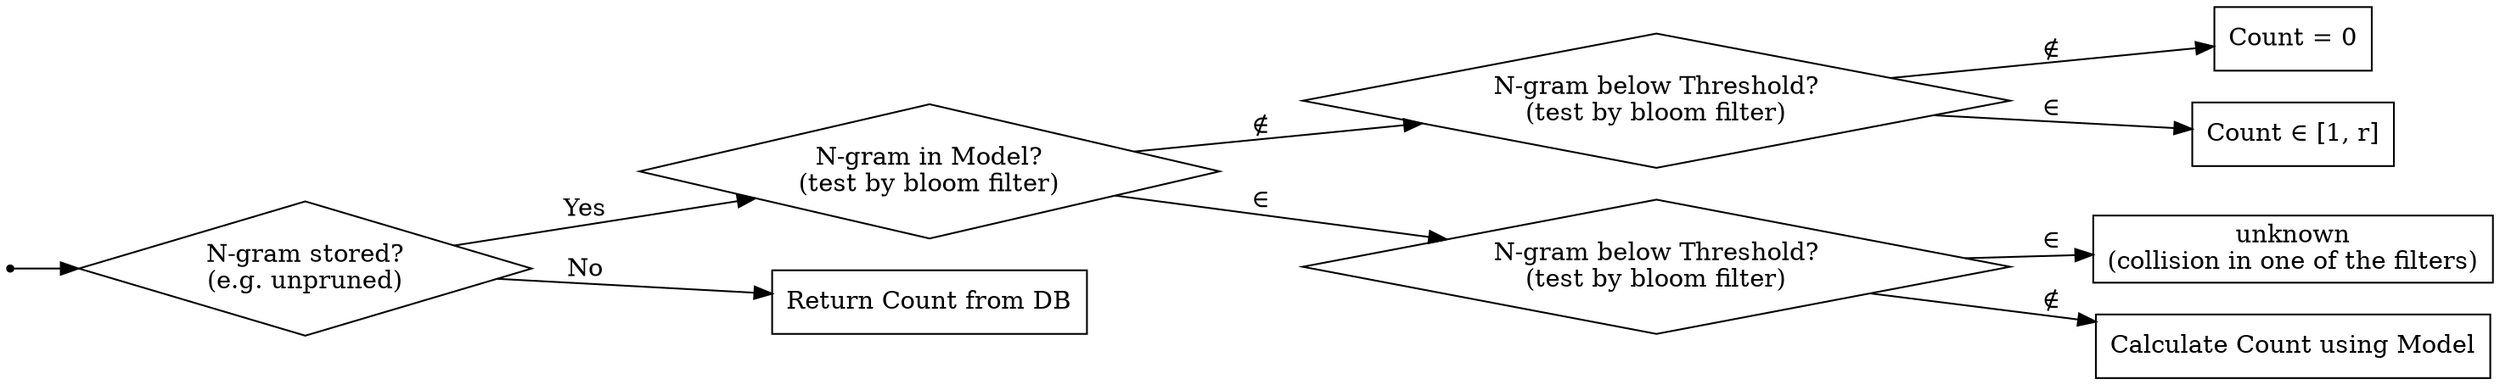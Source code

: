 digraph Interpretation{
    rankdir=LR;
    # online editor: https://dreampuf.github.io/GraphvizOnline/
    {node[shape="diamond", label="N-gram stored?\n(e.g. unpruned)"] in_db;}
    {node[shape="diamond", label="N-gram in Model?\n(test by bloom filter)"] in_model;}
    {node[shape="diamond", label="N-gram below Threshold?\n(test by bloom filter)"] below_thres; below_thres2;}
#   node[shape="circle", label="Done"] done;
    node[shape="point"] start;
    node[shape="box"]
    {node[label="unknown\n(collision in one of the filters)"] dont_know;}
    {node[label="Count = 0"] unseen;}
    {node[label="Return Count from DB"] read_db}
    {node[label="Count &isin; [1, r]"] probably_below_thres;}
    {node[label="Calculate Count using Model"] calculate;}

    start -> in_db
    
    in_db   -> in_model[label="Yes"]
    in_db   -> read_db [label="No"]

    in_model -> below_thres[label="&notin;"]
    in_model -> below_thres2[label="&isin;"]
    
    below_thres -> probably_below_thres[label="&isin;"]
    below_thres -> unseen [label="&notin;"];

    below_thres2 -> calculate[label="&notin;"]
    below_thres2 -> dont_know[label="&isin;"]
    
#   read_db -> done;
#   unseen -> done;
#   probably_below_thres -> done;
#   dont_know -> done
#   calculate -> done
}
